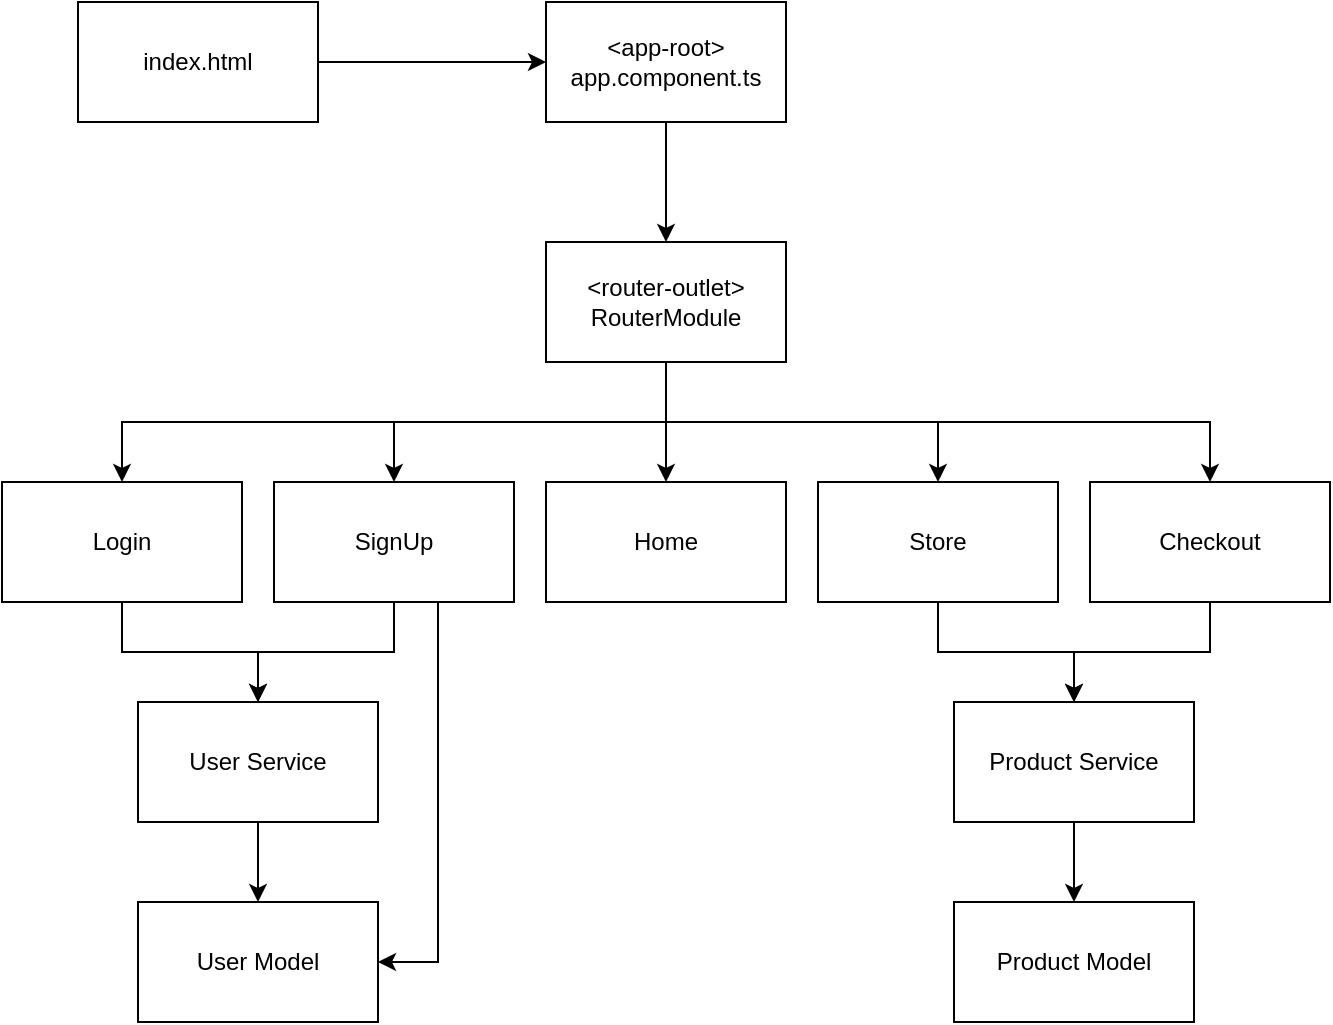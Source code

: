 <mxfile version="28.2.8">
  <diagram name="Page-1" id="k1mLRuzqwjJwoUqr2G2M">
    <mxGraphModel dx="1426" dy="789" grid="1" gridSize="10" guides="1" tooltips="1" connect="1" arrows="1" fold="1" page="1" pageScale="1" pageWidth="827" pageHeight="1169" math="0" shadow="0">
      <root>
        <mxCell id="0" />
        <mxCell id="1" parent="0" />
        <mxCell id="BBDauT9uIs3MdcbHNdn2-3" style="edgeStyle=orthogonalEdgeStyle;rounded=0;orthogonalLoop=1;jettySize=auto;html=1;exitX=1;exitY=0.5;exitDx=0;exitDy=0;entryX=0;entryY=0.5;entryDx=0;entryDy=0;" parent="1" source="BBDauT9uIs3MdcbHNdn2-1" target="BBDauT9uIs3MdcbHNdn2-2" edge="1">
          <mxGeometry relative="1" as="geometry" />
        </mxCell>
        <mxCell id="BBDauT9uIs3MdcbHNdn2-1" value="index.html" style="rounded=0;whiteSpace=wrap;html=1;" parent="1" vertex="1">
          <mxGeometry x="120" y="80" width="120" height="60" as="geometry" />
        </mxCell>
        <mxCell id="BBDauT9uIs3MdcbHNdn2-5" style="edgeStyle=orthogonalEdgeStyle;rounded=0;orthogonalLoop=1;jettySize=auto;html=1;exitX=0.5;exitY=1;exitDx=0;exitDy=0;entryX=0.5;entryY=0;entryDx=0;entryDy=0;" parent="1" source="BBDauT9uIs3MdcbHNdn2-2" target="BBDauT9uIs3MdcbHNdn2-4" edge="1">
          <mxGeometry relative="1" as="geometry" />
        </mxCell>
        <mxCell id="BBDauT9uIs3MdcbHNdn2-2" value="&amp;lt;app-root&amp;gt;&lt;div&gt;app.component.ts&lt;/div&gt;" style="rounded=0;whiteSpace=wrap;html=1;" parent="1" vertex="1">
          <mxGeometry x="354" y="80" width="120" height="60" as="geometry" />
        </mxCell>
        <mxCell id="BBDauT9uIs3MdcbHNdn2-11" style="edgeStyle=orthogonalEdgeStyle;rounded=0;orthogonalLoop=1;jettySize=auto;html=1;exitX=0.5;exitY=1;exitDx=0;exitDy=0;entryX=0.5;entryY=0;entryDx=0;entryDy=0;" parent="1" source="BBDauT9uIs3MdcbHNdn2-4" target="BBDauT9uIs3MdcbHNdn2-8" edge="1">
          <mxGeometry relative="1" as="geometry" />
        </mxCell>
        <mxCell id="BBDauT9uIs3MdcbHNdn2-12" style="edgeStyle=orthogonalEdgeStyle;rounded=0;orthogonalLoop=1;jettySize=auto;html=1;exitX=0.5;exitY=1;exitDx=0;exitDy=0;entryX=0.5;entryY=0;entryDx=0;entryDy=0;" parent="1" source="BBDauT9uIs3MdcbHNdn2-4" target="BBDauT9uIs3MdcbHNdn2-7" edge="1">
          <mxGeometry relative="1" as="geometry" />
        </mxCell>
        <mxCell id="BBDauT9uIs3MdcbHNdn2-13" style="edgeStyle=orthogonalEdgeStyle;rounded=0;orthogonalLoop=1;jettySize=auto;html=1;exitX=0.5;exitY=1;exitDx=0;exitDy=0;" parent="1" source="BBDauT9uIs3MdcbHNdn2-4" target="BBDauT9uIs3MdcbHNdn2-6" edge="1">
          <mxGeometry relative="1" as="geometry" />
        </mxCell>
        <mxCell id="BBDauT9uIs3MdcbHNdn2-14" style="edgeStyle=orthogonalEdgeStyle;rounded=0;orthogonalLoop=1;jettySize=auto;html=1;exitX=0.5;exitY=1;exitDx=0;exitDy=0;" parent="1" source="BBDauT9uIs3MdcbHNdn2-4" target="BBDauT9uIs3MdcbHNdn2-9" edge="1">
          <mxGeometry relative="1" as="geometry" />
        </mxCell>
        <mxCell id="BBDauT9uIs3MdcbHNdn2-15" style="edgeStyle=orthogonalEdgeStyle;rounded=0;orthogonalLoop=1;jettySize=auto;html=1;exitX=0.5;exitY=1;exitDx=0;exitDy=0;" parent="1" source="BBDauT9uIs3MdcbHNdn2-4" target="BBDauT9uIs3MdcbHNdn2-10" edge="1">
          <mxGeometry relative="1" as="geometry" />
        </mxCell>
        <mxCell id="BBDauT9uIs3MdcbHNdn2-4" value="&amp;lt;router-outlet&amp;gt;&lt;div&gt;RouterModule&lt;/div&gt;" style="rounded=0;whiteSpace=wrap;html=1;" parent="1" vertex="1">
          <mxGeometry x="354" y="200" width="120" height="60" as="geometry" />
        </mxCell>
        <mxCell id="BBDauT9uIs3MdcbHNdn2-19" style="edgeStyle=orthogonalEdgeStyle;rounded=0;orthogonalLoop=1;jettySize=auto;html=1;exitX=0.5;exitY=1;exitDx=0;exitDy=0;entryX=0.5;entryY=0;entryDx=0;entryDy=0;" parent="1" source="BBDauT9uIs3MdcbHNdn2-6" target="BBDauT9uIs3MdcbHNdn2-16" edge="1">
          <mxGeometry relative="1" as="geometry" />
        </mxCell>
        <mxCell id="BBDauT9uIs3MdcbHNdn2-6" value="Login" style="rounded=0;whiteSpace=wrap;html=1;" parent="1" vertex="1">
          <mxGeometry x="82" y="320" width="120" height="60" as="geometry" />
        </mxCell>
        <mxCell id="BBDauT9uIs3MdcbHNdn2-20" style="edgeStyle=orthogonalEdgeStyle;rounded=0;orthogonalLoop=1;jettySize=auto;html=1;exitX=0.5;exitY=1;exitDx=0;exitDy=0;entryX=0.5;entryY=0;entryDx=0;entryDy=0;" parent="1" source="BBDauT9uIs3MdcbHNdn2-7" target="BBDauT9uIs3MdcbHNdn2-16" edge="1">
          <mxGeometry relative="1" as="geometry" />
        </mxCell>
        <mxCell id="BBDauT9uIs3MdcbHNdn2-21" style="edgeStyle=orthogonalEdgeStyle;rounded=0;orthogonalLoop=1;jettySize=auto;html=1;exitX=0.5;exitY=1;exitDx=0;exitDy=0;entryX=1;entryY=0.5;entryDx=0;entryDy=0;" parent="1" source="BBDauT9uIs3MdcbHNdn2-7" target="BBDauT9uIs3MdcbHNdn2-17" edge="1">
          <mxGeometry relative="1" as="geometry">
            <Array as="points">
              <mxPoint x="300" y="380" />
              <mxPoint x="300" y="560" />
            </Array>
          </mxGeometry>
        </mxCell>
        <mxCell id="BBDauT9uIs3MdcbHNdn2-7" value="SignUp" style="rounded=0;whiteSpace=wrap;html=1;" parent="1" vertex="1">
          <mxGeometry x="218" y="320" width="120" height="60" as="geometry" />
        </mxCell>
        <mxCell id="BBDauT9uIs3MdcbHNdn2-8" value="Home" style="rounded=0;whiteSpace=wrap;html=1;" parent="1" vertex="1">
          <mxGeometry x="354" y="320" width="120" height="60" as="geometry" />
        </mxCell>
        <mxCell id="BBDauT9uIs3MdcbHNdn2-23" style="edgeStyle=orthogonalEdgeStyle;rounded=0;orthogonalLoop=1;jettySize=auto;html=1;exitX=0.5;exitY=1;exitDx=0;exitDy=0;entryX=0.5;entryY=0;entryDx=0;entryDy=0;" parent="1" source="BBDauT9uIs3MdcbHNdn2-9" target="BBDauT9uIs3MdcbHNdn2-22" edge="1">
          <mxGeometry relative="1" as="geometry" />
        </mxCell>
        <mxCell id="BBDauT9uIs3MdcbHNdn2-9" value="Store" style="rounded=0;whiteSpace=wrap;html=1;" parent="1" vertex="1">
          <mxGeometry x="490" y="320" width="120" height="60" as="geometry" />
        </mxCell>
        <mxCell id="BBDauT9uIs3MdcbHNdn2-24" style="edgeStyle=orthogonalEdgeStyle;rounded=0;orthogonalLoop=1;jettySize=auto;html=1;exitX=0.5;exitY=1;exitDx=0;exitDy=0;entryX=0.5;entryY=0;entryDx=0;entryDy=0;" parent="1" source="BBDauT9uIs3MdcbHNdn2-10" target="BBDauT9uIs3MdcbHNdn2-22" edge="1">
          <mxGeometry relative="1" as="geometry" />
        </mxCell>
        <mxCell id="BBDauT9uIs3MdcbHNdn2-10" value="Checkout" style="rounded=0;whiteSpace=wrap;html=1;" parent="1" vertex="1">
          <mxGeometry x="626" y="320" width="120" height="60" as="geometry" />
        </mxCell>
        <mxCell id="BBDauT9uIs3MdcbHNdn2-18" style="edgeStyle=orthogonalEdgeStyle;rounded=0;orthogonalLoop=1;jettySize=auto;html=1;exitX=0.5;exitY=1;exitDx=0;exitDy=0;entryX=0.5;entryY=0;entryDx=0;entryDy=0;" parent="1" source="BBDauT9uIs3MdcbHNdn2-16" target="BBDauT9uIs3MdcbHNdn2-17" edge="1">
          <mxGeometry relative="1" as="geometry" />
        </mxCell>
        <mxCell id="BBDauT9uIs3MdcbHNdn2-16" value="User Service" style="rounded=0;whiteSpace=wrap;html=1;" parent="1" vertex="1">
          <mxGeometry x="150" y="430" width="120" height="60" as="geometry" />
        </mxCell>
        <mxCell id="BBDauT9uIs3MdcbHNdn2-17" value="User Model" style="rounded=0;whiteSpace=wrap;html=1;" parent="1" vertex="1">
          <mxGeometry x="150" y="530" width="120" height="60" as="geometry" />
        </mxCell>
        <mxCell id="BBDauT9uIs3MdcbHNdn2-26" value="" style="edgeStyle=orthogonalEdgeStyle;rounded=0;orthogonalLoop=1;jettySize=auto;html=1;" parent="1" source="BBDauT9uIs3MdcbHNdn2-22" target="BBDauT9uIs3MdcbHNdn2-25" edge="1">
          <mxGeometry relative="1" as="geometry" />
        </mxCell>
        <mxCell id="BBDauT9uIs3MdcbHNdn2-22" value="Product Service" style="rounded=0;whiteSpace=wrap;html=1;" parent="1" vertex="1">
          <mxGeometry x="558" y="430" width="120" height="60" as="geometry" />
        </mxCell>
        <mxCell id="BBDauT9uIs3MdcbHNdn2-25" value="Product Model" style="whiteSpace=wrap;html=1;rounded=0;" parent="1" vertex="1">
          <mxGeometry x="558" y="530" width="120" height="60" as="geometry" />
        </mxCell>
      </root>
    </mxGraphModel>
  </diagram>
</mxfile>
